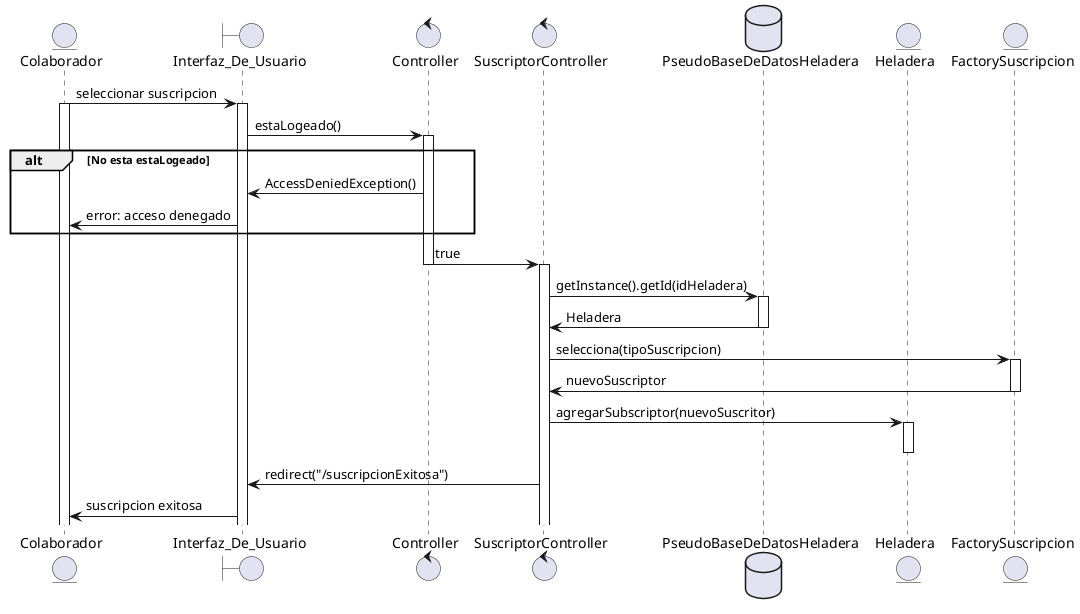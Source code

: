 @startuml

entity Colaborador
boundary Interfaz_De_Usuario
control Controller
control SuscriptorController
database PseudoBaseDeDatosHeladera
entity Heladera
entity FactorySuscripcion

Colaborador -> Interfaz_De_Usuario: seleccionar suscripcion
activate Colaborador
activate Interfaz_De_Usuario
Interfaz_De_Usuario -> Controller: estaLogeado()
activate Controller

alt No esta estaLogeado
    Controller -> Interfaz_De_Usuario: AccessDeniedException()
    Interfaz_De_Usuario -> Colaborador: error: acceso denegado
end

Controller -> SuscriptorController: true
deactivate Controller
activate SuscriptorController
SuscriptorController -> PseudoBaseDeDatosHeladera: getInstance().getId(idHeladera)
activate PseudoBaseDeDatosHeladera
PseudoBaseDeDatosHeladera -> SuscriptorController: Heladera
deactivate PseudoBaseDeDatosHeladera
SuscriptorController -> FactorySuscripcion: selecciona(tipoSuscripcion)
activate FactorySuscripcion
FactorySuscripcion -> SuscriptorController: nuevoSuscriptor
deactivate FactorySuscripcion
SuscriptorController -> Heladera: agregarSubscriptor(nuevoSuscritor)
activate Heladera
deactivate Heladera
SuscriptorController -> Interfaz_De_Usuario: redirect("/suscripcionExitosa")
Interfaz_De_Usuario -> Colaborador: suscripcion exitosa

@enduml